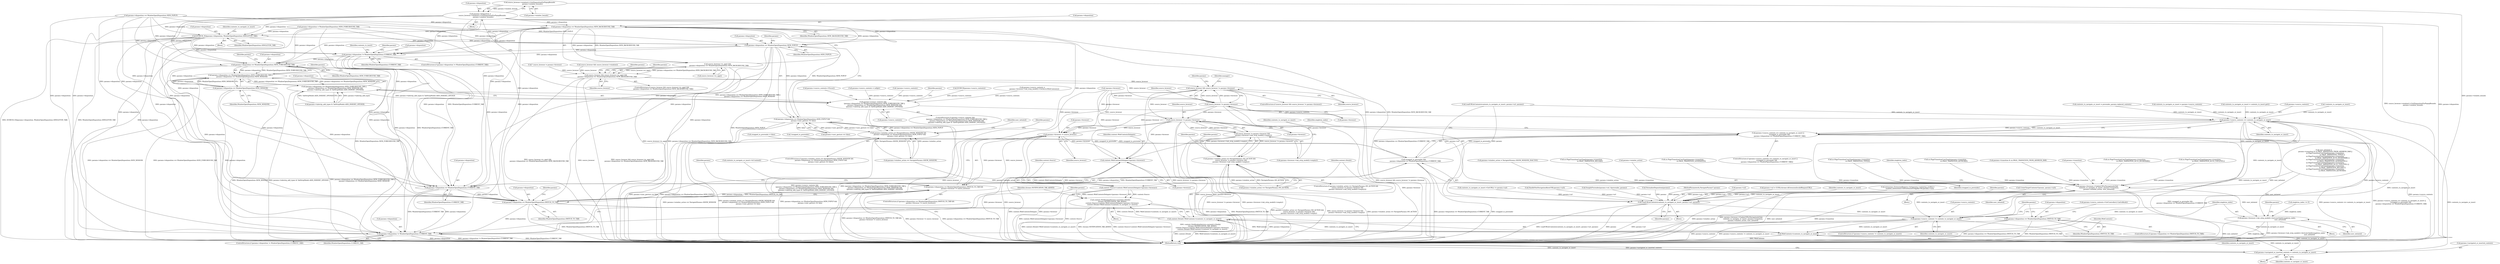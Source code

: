 digraph "1_Chrome_c552cd7b8a0862f6b3c8c6a07f98bda3721101eb_0@del" {
"1000157" [label="(Call,source_browser->window()->GetDispositionForPopupBounds(\n            params->window_bounds))"];
"1000153" [label="(Call,params->disposition =\n        source_browser->window()->GetDispositionForPopupBounds(\n            params->window_bounds))"];
"1000166" [label="(Call,params->disposition == WindowOpenDisposition::NEW_BACKGROUND_TAB)"];
"1000164" [label="(Call,source_browser->is_app() &&\n      params->disposition == WindowOpenDisposition::NEW_BACKGROUND_TAB)"];
"1000162" [label="(Call,source_browser && source_browser->is_app() &&\n      params->disposition == WindowOpenDisposition::NEW_BACKGROUND_TAB)"];
"1000238" [label="(Call,source_browser && source_browser != params->browser)"];
"1000319" [label="(Call,source_browser != params->browser)"];
"1000318" [label="(Call,source_browser != params->browser &&\n      params->browser->tab_strip_model()->empty())"];
"1000312" [label="(Call,params->window_action == NavigateParams::NO_ACTION &&\n      source_browser != params->browser &&\n      params->browser->tab_strip_model()->empty())"];
"1000569" [label="(Call,params->browser != source_browser)"];
"1000563" [label="(Call,params->disposition == WindowOpenDisposition::SWITCH_TO_TAB &&\n        params->browser != source_browser)"];
"1000650" [label="(Call,content::WebContentsDelegate>(params->browser))"];
"1000648" [label="(Call,content::Source<content::WebContentsDelegate>(params->browser))"];
"1000646" [label="(Call,content::NotificationService::current()->Notify(\n        chrome::NOTIFICATION_TAB_ADDED,\n        content::Source<content::WebContentsDelegate>(params->browser),\n        content::Details<WebContents>(contents_to_navigate_or_insert)))"];
"1000240" [label="(Call,source_browser != params->browser)"];
"1000201" [label="(Call,DCHECK_EQ(params->disposition, WindowOpenDisposition::SINGLETON_TAB))"];
"1000339" [label="(Call,params->disposition == WindowOpenDisposition::NEW_POPUP)"];
"1000338" [label="(Call,params->disposition == WindowOpenDisposition::NEW_POPUP &&\n      params->user_gesture == false)"];
"1000332" [label="(Call,params->window_action == NavigateParams::SHOW_WINDOW &&\n      params->disposition == WindowOpenDisposition::NEW_POPUP &&\n      params->user_gesture == false)"];
"1000411" [label="(Call,params->disposition != WindowOpenDisposition::CURRENT_TAB)"];
"1000484" [label="(Call,params->disposition == WindowOpenDisposition::NEW_FOREGROUND_TAB)"];
"1000483" [label="(Call,params->disposition == WindowOpenDisposition::NEW_FOREGROUND_TAB ||\n       params->disposition == WindowOpenDisposition::NEW_WINDOW)"];
"1000482" [label="(Call,(params->disposition == WindowOpenDisposition::NEW_FOREGROUND_TAB ||\n       params->disposition == WindowOpenDisposition::NEW_WINDOW) &&\n      (params->tabstrip_add_types & TabStripModel::ADD_INHERIT_OPENER))"];
"1000478" [label="(Call,params->source_contents &&\n      (params->disposition == WindowOpenDisposition::NEW_FOREGROUND_TAB ||\n       params->disposition == WindowOpenDisposition::NEW_WINDOW) &&\n      (params->tabstrip_add_types & TabStripModel::ADD_INHERIT_OPENER))"];
"1000502" [label="(Call,params->source_contents == contents_to_navigate_or_insert)"];
"1000501" [label="(Call,params->source_contents == contents_to_navigate_or_insert ||\n      (swapped_in_prerender &&\n       params->disposition == WindowOpenDisposition::CURRENT_TAB))"];
"1000515" [label="(Call,params->browser->UpdateUIForNavigationInTab(\n        contents_to_navigate_or_insert, params->transition,\n        params->window_action, user_initiated))"];
"1000599" [label="(Call,LoadURLInContents(contents_to_navigate_or_insert, params->url, params))"];
"1000606" [label="(Call,params->source_contents != contents_to_navigate_or_insert)"];
"1000657" [label="(Call,WebContents>(contents_to_navigate_or_insert))"];
"1000655" [label="(Call,content::Details<WebContents>(contents_to_navigate_or_insert))"];
"1000660" [label="(Call,params->navigated_or_inserted_contents = contents_to_navigate_or_insert)"];
"1000612" [label="(Call,params->browser->tab_strip_model()->ActivateTabAt(singleton_index,\n                                                        user_initiated))"];
"1000489" [label="(Call,params->disposition == WindowOpenDisposition::NEW_WINDOW)"];
"1000509" [label="(Call,params->disposition == WindowOpenDisposition::CURRENT_TAB)"];
"1000507" [label="(Call,swapped_in_prerender &&\n       params->disposition == WindowOpenDisposition::CURRENT_TAB)"];
"1000564" [label="(Call,params->disposition == WindowOpenDisposition::SWITCH_TO_TAB)"];
"1000616" [label="(Call,params->disposition == WindowOpenDisposition::SWITCH_TO_TAB)"];
"1000640" [label="(Call,params->disposition != WindowOpenDisposition::CURRENT_TAB)"];
"1000520" [label="(Call,params->window_action)"];
"1000377" [label="(Call,ui::PageTransitionCoreTypeIs(params->transition,\n                                   ui::PAGE_TRANSITION_GENERATED))"];
"1000410" [label="(ControlStructure,if (params->disposition != WindowOpenDisposition::CURRENT_TAB))"];
"1000163" [label="(Identifier,source_browser)"];
"1000365" [label="(Call,ui::PageTransitionCoreTypeIs(params->transition,\n                                   ui::PAGE_TRANSITION_TYPED))"];
"1000200" [label="(Block,)"];
"1000102" [label="(Block,)"];
"1000559" [label="(Identifier,singleton_index)"];
"1000394" [label="(Call,ui::PageTransitionCoreTypeIs(params->transition,\n                                   ui::PAGE_TRANSITION_KEYWORD))"];
"1000608" [label="(Identifier,params)"];
"1000570" [label="(Call,params->browser)"];
"1000238" [label="(Call,source_browser && source_browser != params->browser)"];
"1000576" [label="(Identifier,params)"];
"1000485" [label="(Call,params->disposition)"];
"1000500" [label="(ControlStructure,if (params->source_contents == contents_to_navigate_or_insert ||\n      (swapped_in_prerender &&\n       params->disposition == WindowOpenDisposition::CURRENT_TAB)))"];
"1000419" [label="(Call,CreateTargetContents(*params, params->url))"];
"1000313" [label="(Call,params->window_action == NavigateParams::NO_ACTION)"];
"1000659" [label="(Identifier,contents_to_navigate_or_insert)"];
"1000104" [label="(Call,* source_browser = params->browser)"];
"1000152" [label="(Block,)"];
"1000240" [label="(Call,source_browser != params->browser)"];
"1000652" [label="(Call,params->browser)"];
"1000320" [label="(Identifier,source_browser)"];
"1000359" [label="(Call,params->transition & ui::PAGE_TRANSITION_FROM_ADDRESS_BAR)"];
"1000514" [label="(Block,)"];
"1000593" [label="(Call,contents_to_navigate_or_insert->GetURL() != params->url)"];
"1000483" [label="(Call,params->disposition == WindowOpenDisposition::NEW_FOREGROUND_TAB ||\n       params->disposition == WindowOpenDisposition::NEW_WINDOW)"];
"1000205" [label="(Identifier,WindowOpenDisposition::SINGLETON_TAB)"];
"1000569" [label="(Call,params->browser != source_browser)"];
"1000611" [label="(Block,)"];
"1000482" [label="(Call,(params->disposition == WindowOpenDisposition::NEW_FOREGROUND_TAB ||\n       params->disposition == WindowOpenDisposition::NEW_WINDOW) &&\n      (params->tabstrip_add_types & TabStripModel::ADD_INHERIT_OPENER))"];
"1000615" [label="(ControlStructure,if (params->disposition == WindowOpenDisposition::SWITCH_TO_TAB))"];
"1000641" [label="(Call,params->disposition)"];
"1000202" [label="(Call,params->disposition)"];
"1000607" [label="(Call,params->source_contents)"];
"1000450" [label="(Call,contents_to_navigate_or_insert = prerender_params.replaced_contents)"];
"1000201" [label="(Call,DCHECK_EQ(params->disposition, WindowOpenDisposition::SINGLETON_TAB))"];
"1000149" [label="(Call,source_browser && source_browser->window())"];
"1000418" [label="(Identifier,contents_to_insert)"];
"1000469" [label="(Call,LoadURLInContents(contents_to_navigate_or_insert, params->url, params))"];
"1000664" [label="(Identifier,contents_to_navigate_or_insert)"];
"1000478" [label="(Call,params->source_contents &&\n      (params->disposition == WindowOpenDisposition::NEW_FOREGROUND_TAB ||\n       params->disposition == WindowOpenDisposition::NEW_WINDOW) &&\n      (params->tabstrip_add_types & TabStripModel::ADD_INHERIT_OPENER))"];
"1000502" [label="(Call,params->source_contents == contents_to_navigate_or_insert)"];
"1000340" [label="(Call,params->disposition)"];
"1000187" [label="(Call,params->source_contents =\n        params->browser->tab_strip_model()->GetActiveWebContents())"];
"1000649" [label="(Identifier,content::Source)"];
"1000356" [label="(Call,user_initiated =\n      params->transition & ui::PAGE_TRANSITION_FROM_ADDRESS_BAR ||\n      ui::PageTransitionCoreTypeIs(params->transition,\n                                   ui::PAGE_TRANSITION_TYPED) ||\n      ui::PageTransitionCoreTypeIs(params->transition,\n                                   ui::PAGE_TRANSITION_AUTO_BOOKMARK) ||\n      ui::PageTransitionCoreTypeIs(params->transition,\n                                   ui::PAGE_TRANSITION_GENERATED) ||\n      ui::PageTransitionCoreTypeIs(params->transition,\n                                   ui::PAGE_TRANSITION_AUTO_TOPLEVEL) ||\n      ui::PageTransitionCoreTypeIs(params->transition,\n                                   ui::PAGE_TRANSITION_RELOAD) ||\n      ui::PageTransitionCoreTypeIs(params->transition,\n                                   ui::PAGE_TRANSITION_KEYWORD))"];
"1000605" [label="(ControlStructure,if (params->source_contents != contents_to_navigate_or_insert))"];
"1000573" [label="(Identifier,source_browser)"];
"1000617" [label="(Call,params->disposition)"];
"1000564" [label="(Call,params->disposition == WindowOpenDisposition::SWITCH_TO_TAB)"];
"1000610" [label="(Identifier,contents_to_navigate_or_insert)"];
"1000614" [label="(Identifier,user_initiated)"];
"1000517" [label="(Call,params->transition)"];
"1000624" [label="(Call,params->source_contents->GetController().CanGoBack())"];
"1000464" [label="(Call,HandleNonNavigationAboutURL(params->url))"];
"1000499" [label="(Call,params->source_contents->Focus())"];
"1000331" [label="(ControlStructure,if (params->window_action == NavigateParams::SHOW_WINDOW &&\n      params->disposition == WindowOpenDisposition::NEW_POPUP &&\n      params->user_gesture == false))"];
"1000442" [label="(Call,SwapInPrerender(params->url, &prerender_params))"];
"1000490" [label="(Call,params->disposition)"];
"1000309" [label="(Call,NormalizeDisposition(params))"];
"1000318" [label="(Call,source_browser != params->browser &&\n      params->browser->tab_strip_model()->empty())"];
"1000580" [label="(Call,contents_to_navigate_or_insert->IsCrashed())"];
"1000286" [label="(Call,params->source_contents = nullptr)"];
"1000665" [label="(MethodReturn,void)"];
"1000339" [label="(Call,params->disposition == WindowOpenDisposition::NEW_POPUP)"];
"1000241" [label="(Identifier,source_browser)"];
"1000237" [label="(ControlStructure,if (source_browser && source_browser != params->browser))"];
"1000644" [label="(Identifier,WindowOpenDisposition::CURRENT_TAB)"];
"1000164" [label="(Call,source_browser->is_app() &&\n      params->disposition == WindowOpenDisposition::NEW_BACKGROUND_TAB)"];
"1000170" [label="(Identifier,WindowOpenDisposition::NEW_BACKGROUND_TAB)"];
"1000335" [label="(Identifier,params)"];
"1000179" [label="(Call,!params->source_contents)"];
"1000166" [label="(Call,params->disposition == WindowOpenDisposition::NEW_BACKGROUND_TAB)"];
"1000493" [label="(Identifier,WindowOpenDisposition::NEW_WINDOW)"];
"1000101" [label="(MethodParameterIn,NavigateParams* params)"];
"1000172" [label="(Call,params->disposition = WindowOpenDisposition::NEW_FOREGROUND_TAB)"];
"1000558" [label="(Call,singleton_index >= 0)"];
"1000161" [label="(ControlStructure,if (source_browser && source_browser->is_app() &&\n      params->disposition == WindowOpenDisposition::NEW_BACKGROUND_TAB))"];
"1000565" [label="(Call,params->disposition)"];
"1000434" [label="(Call,contents_to_navigate_or_insert = params->source_contents)"];
"1000154" [label="(Call,params->disposition)"];
"1000239" [label="(Identifier,source_browser)"];
"1000153" [label="(Call,params->disposition =\n        source_browser->window()->GetDispositionForPopupBounds(\n            params->window_bounds))"];
"1000506" [label="(Identifier,contents_to_navigate_or_insert)"];
"1000601" [label="(Call,params->url)"];
"1000645" [label="(Block,)"];
"1000660" [label="(Call,params->navigated_or_inserted_contents = contents_to_navigate_or_insert)"];
"1000647" [label="(Identifier,chrome::NOTIFICATION_TAB_ADDED)"];
"1000248" [label="(Identifier,manager)"];
"1000136" [label="(Call,params->url = GURL(chrome::kExtensionInvalidRequestURL))"];
"1000504" [label="(Identifier,params)"];
"1000371" [label="(Call,ui::PageTransitionCoreTypeIs(params->transition,\n                                   ui::PAGE_TRANSITION_AUTO_BOOKMARK))"];
"1000411" [label="(Call,params->disposition != WindowOpenDisposition::CURRENT_TAB)"];
"1000523" [label="(Identifier,user_initiated)"];
"1000604" [label="(Identifier,params)"];
"1000513" [label="(Identifier,WindowOpenDisposition::CURRENT_TAB)"];
"1000477" [label="(ControlStructure,if (params->source_contents &&\n      (params->disposition == WindowOpenDisposition::NEW_FOREGROUND_TAB ||\n       params->disposition == WindowOpenDisposition::NEW_WINDOW) &&\n      (params->tabstrip_add_types & TabStripModel::ADD_INHERIT_OPENER)))"];
"1000430" [label="(Call,DCHECK(params->source_contents))"];
"1000144" [label="(Call,params->disposition == WindowOpenDisposition::NEW_POPUP)"];
"1000324" [label="(Call,params->browser->tab_strip_model()->empty())"];
"1000656" [label="(Identifier,content::Details)"];
"1000383" [label="(Call,ui::PageTransitionCoreTypeIs(params->transition,\n                                   ui::PAGE_TRANSITION_AUTO_TOPLEVEL))"];
"1000165" [label="(Call,source_browser->is_app())"];
"1000563" [label="(Call,params->disposition == WindowOpenDisposition::SWITCH_TO_TAB &&\n        params->browser != source_browser)"];
"1000332" [label="(Call,params->window_action == NavigateParams::SHOW_WINDOW &&\n      params->disposition == WindowOpenDisposition::NEW_POPUP &&\n      params->user_gesture == false)"];
"1000620" [label="(Identifier,WindowOpenDisposition::SWITCH_TO_TAB)"];
"1000639" [label="(ControlStructure,if (params->disposition != WindowOpenDisposition::CURRENT_TAB))"];
"1000648" [label="(Call,content::Source<content::WebContentsDelegate>(params->browser))"];
"1000157" [label="(Call,source_browser->window()->GetDispositionForPopupBounds(\n            params->window_bounds))"];
"1000562" [label="(ControlStructure,if (params->disposition == WindowOpenDisposition::SWITCH_TO_TAB &&\n        params->browser != source_browser))"];
"1000642" [label="(Identifier,params)"];
"1000425" [label="(Call,contents_to_navigate_or_insert = contents_to_insert.get())"];
"1000496" [label="(Identifier,params)"];
"1000501" [label="(Call,params->source_contents == contents_to_navigate_or_insert ||\n      (swapped_in_prerender &&\n       params->disposition == WindowOpenDisposition::CURRENT_TAB))"];
"1000598" [label="(Block,)"];
"1000618" [label="(Identifier,params)"];
"1000346" [label="(Identifier,params)"];
"1000415" [label="(Identifier,WindowOpenDisposition::CURRENT_TAB)"];
"1000491" [label="(Identifier,params)"];
"1000650" [label="(Call,content::WebContentsDelegate>(params->browser))"];
"1000612" [label="(Call,params->browser->tab_strip_model()->ActivateTabAt(singleton_index,\n                                                        user_initiated))"];
"1000344" [label="(Call,params->user_gesture == false)"];
"1000510" [label="(Call,params->disposition)"];
"1000503" [label="(Call,params->source_contents)"];
"1000599" [label="(Call,LoadURLInContents(contents_to_navigate_or_insert, params->url, params))"];
"1000432" [label="(Identifier,params)"];
"1000489" [label="(Call,params->disposition == WindowOpenDisposition::NEW_WINDOW)"];
"1000606" [label="(Call,params->source_contents != contents_to_navigate_or_insert)"];
"1000509" [label="(Call,params->disposition == WindowOpenDisposition::CURRENT_TAB)"];
"1000661" [label="(Call,params->navigated_or_inserted_contents)"];
"1000400" [label="(Call,swapped_in_prerender = false)"];
"1000412" [label="(Call,params->disposition)"];
"1000515" [label="(Call,params->browser->UpdateUIForNavigationInTab(\n        contents_to_navigate_or_insert, params->transition,\n        params->window_action, user_initiated))"];
"1000571" [label="(Identifier,params)"];
"1000312" [label="(Call,params->window_action == NavigateParams::NO_ACTION &&\n      source_browser != params->browser &&\n      params->browser->tab_strip_model()->empty())"];
"1000350" [label="(Call,params->window_action = NavigateParams::SHOW_WINDOW_INACTIVE)"];
"1000616" [label="(Call,params->disposition == WindowOpenDisposition::SWITCH_TO_TAB)"];
"1000174" [label="(Identifier,params)"];
"1000321" [label="(Call,params->browser)"];
"1000657" [label="(Call,WebContents>(contents_to_navigate_or_insert))"];
"1000600" [label="(Identifier,contents_to_navigate_or_insert)"];
"1000640" [label="(Call,params->disposition != WindowOpenDisposition::CURRENT_TAB)"];
"1000222" [label="(Call,!params->browser)"];
"1000613" [label="(Identifier,singleton_index)"];
"1000516" [label="(Identifier,contents_to_navigate_or_insert)"];
"1000357" [label="(Identifier,user_initiated)"];
"1000507" [label="(Call,swapped_in_prerender &&\n       params->disposition == WindowOpenDisposition::CURRENT_TAB)"];
"1000338" [label="(Call,params->disposition == WindowOpenDisposition::NEW_POPUP &&\n      params->user_gesture == false)"];
"1000207" [label="(Identifier,contents_to_navigate_or_insert)"];
"1000527" [label="(Identifier,singleton_index)"];
"1000343" [label="(Identifier,WindowOpenDisposition::NEW_POPUP)"];
"1000459" [label="(Call,!swapped_in_prerender)"];
"1000181" [label="(Identifier,params)"];
"1000389" [label="(Call,ui::PageTransitionCoreTypeIs(params->transition,\n                                   ui::PAGE_TRANSITION_RELOAD))"];
"1000333" [label="(Call,params->window_action == NavigateParams::SHOW_WINDOW)"];
"1000328" [label="(Identifier,params)"];
"1000488" [label="(Identifier,WindowOpenDisposition::NEW_FOREGROUND_TAB)"];
"1000508" [label="(Identifier,swapped_in_prerender)"];
"1000319" [label="(Call,source_browser != params->browser)"];
"1000484" [label="(Call,params->disposition == WindowOpenDisposition::NEW_FOREGROUND_TAB)"];
"1000655" [label="(Call,content::Details<WebContents>(contents_to_navigate_or_insert))"];
"1000352" [label="(Identifier,params)"];
"1000479" [label="(Call,params->source_contents)"];
"1000646" [label="(Call,content::NotificationService::current()->Notify(\n        chrome::NOTIFICATION_TAB_ADDED,\n        content::Source<content::WebContentsDelegate>(params->browser),\n        content::Details<WebContents>(contents_to_navigate_or_insert)))"];
"1000278" [label="(Identifier,params)"];
"1000658" [label="(Identifier,WebContents)"];
"1000167" [label="(Call,params->disposition)"];
"1000128" [label="(Call,extensions::ExtensionRegistry::Get(params->initiating_profile)->\n        enabled_extensions().GetExtensionOrAppByURL(params->url))"];
"1000242" [label="(Call,params->browser)"];
"1000311" [label="(ControlStructure,if (params->window_action == NavigateParams::NO_ACTION &&\n      source_browser != params->browser &&\n      params->browser->tab_strip_model()->empty()))"];
"1000568" [label="(Identifier,WindowOpenDisposition::SWITCH_TO_TAB)"];
"1000158" [label="(Call,params->window_bounds)"];
"1000651" [label="(Identifier,content::WebContentsDelegate)"];
"1000494" [label="(Call,params->tabstrip_add_types & TabStripModel::ADD_INHERIT_OPENER)"];
"1000162" [label="(Call,source_browser && source_browser->is_app() &&\n      params->disposition == WindowOpenDisposition::NEW_BACKGROUND_TAB)"];
"1000404" [label="(Call,!contents_to_navigate_or_insert)"];
"1000662" [label="(Identifier,params)"];
"1000157" -> "1000153"  [label="AST: "];
"1000157" -> "1000158"  [label="CFG: "];
"1000158" -> "1000157"  [label="AST: "];
"1000153" -> "1000157"  [label="CFG: "];
"1000157" -> "1000665"  [label="DDG: params->window_bounds"];
"1000157" -> "1000153"  [label="DDG: params->window_bounds"];
"1000153" -> "1000152"  [label="AST: "];
"1000154" -> "1000153"  [label="AST: "];
"1000163" -> "1000153"  [label="CFG: "];
"1000153" -> "1000665"  [label="DDG: source_browser->window()->GetDispositionForPopupBounds(\n            params->window_bounds)"];
"1000153" -> "1000665"  [label="DDG: params->disposition"];
"1000153" -> "1000166"  [label="DDG: params->disposition"];
"1000153" -> "1000201"  [label="DDG: params->disposition"];
"1000153" -> "1000339"  [label="DDG: params->disposition"];
"1000153" -> "1000411"  [label="DDG: params->disposition"];
"1000153" -> "1000484"  [label="DDG: params->disposition"];
"1000153" -> "1000509"  [label="DDG: params->disposition"];
"1000153" -> "1000564"  [label="DDG: params->disposition"];
"1000153" -> "1000640"  [label="DDG: params->disposition"];
"1000166" -> "1000164"  [label="AST: "];
"1000166" -> "1000170"  [label="CFG: "];
"1000167" -> "1000166"  [label="AST: "];
"1000170" -> "1000166"  [label="AST: "];
"1000164" -> "1000166"  [label="CFG: "];
"1000166" -> "1000665"  [label="DDG: params->disposition"];
"1000166" -> "1000665"  [label="DDG: WindowOpenDisposition::NEW_BACKGROUND_TAB"];
"1000166" -> "1000164"  [label="DDG: params->disposition"];
"1000166" -> "1000164"  [label="DDG: WindowOpenDisposition::NEW_BACKGROUND_TAB"];
"1000144" -> "1000166"  [label="DDG: params->disposition"];
"1000166" -> "1000201"  [label="DDG: params->disposition"];
"1000166" -> "1000339"  [label="DDG: params->disposition"];
"1000166" -> "1000411"  [label="DDG: params->disposition"];
"1000166" -> "1000484"  [label="DDG: params->disposition"];
"1000166" -> "1000509"  [label="DDG: params->disposition"];
"1000166" -> "1000564"  [label="DDG: params->disposition"];
"1000166" -> "1000640"  [label="DDG: params->disposition"];
"1000164" -> "1000162"  [label="AST: "];
"1000164" -> "1000165"  [label="CFG: "];
"1000165" -> "1000164"  [label="AST: "];
"1000162" -> "1000164"  [label="CFG: "];
"1000164" -> "1000665"  [label="DDG: params->disposition == WindowOpenDisposition::NEW_BACKGROUND_TAB"];
"1000164" -> "1000665"  [label="DDG: source_browser->is_app()"];
"1000164" -> "1000162"  [label="DDG: source_browser->is_app()"];
"1000164" -> "1000162"  [label="DDG: params->disposition == WindowOpenDisposition::NEW_BACKGROUND_TAB"];
"1000162" -> "1000161"  [label="AST: "];
"1000162" -> "1000163"  [label="CFG: "];
"1000163" -> "1000162"  [label="AST: "];
"1000174" -> "1000162"  [label="CFG: "];
"1000181" -> "1000162"  [label="CFG: "];
"1000162" -> "1000665"  [label="DDG: source_browser->is_app() &&\n      params->disposition == WindowOpenDisposition::NEW_BACKGROUND_TAB"];
"1000162" -> "1000665"  [label="DDG: source_browser"];
"1000162" -> "1000665"  [label="DDG: source_browser && source_browser->is_app() &&\n      params->disposition == WindowOpenDisposition::NEW_BACKGROUND_TAB"];
"1000104" -> "1000162"  [label="DDG: source_browser"];
"1000149" -> "1000162"  [label="DDG: source_browser"];
"1000162" -> "1000238"  [label="DDG: source_browser"];
"1000162" -> "1000240"  [label="DDG: source_browser"];
"1000238" -> "1000237"  [label="AST: "];
"1000238" -> "1000239"  [label="CFG: "];
"1000238" -> "1000240"  [label="CFG: "];
"1000239" -> "1000238"  [label="AST: "];
"1000240" -> "1000238"  [label="AST: "];
"1000248" -> "1000238"  [label="CFG: "];
"1000278" -> "1000238"  [label="CFG: "];
"1000238" -> "1000665"  [label="DDG: source_browser"];
"1000238" -> "1000665"  [label="DDG: source_browser != params->browser"];
"1000238" -> "1000665"  [label="DDG: source_browser && source_browser != params->browser"];
"1000240" -> "1000238"  [label="DDG: source_browser"];
"1000240" -> "1000238"  [label="DDG: params->browser"];
"1000238" -> "1000319"  [label="DDG: source_browser"];
"1000238" -> "1000569"  [label="DDG: source_browser"];
"1000319" -> "1000318"  [label="AST: "];
"1000319" -> "1000321"  [label="CFG: "];
"1000320" -> "1000319"  [label="AST: "];
"1000321" -> "1000319"  [label="AST: "];
"1000324" -> "1000319"  [label="CFG: "];
"1000318" -> "1000319"  [label="CFG: "];
"1000319" -> "1000665"  [label="DDG: params->browser"];
"1000319" -> "1000665"  [label="DDG: source_browser"];
"1000319" -> "1000318"  [label="DDG: source_browser"];
"1000319" -> "1000318"  [label="DDG: params->browser"];
"1000222" -> "1000319"  [label="DDG: params->browser"];
"1000240" -> "1000319"  [label="DDG: params->browser"];
"1000319" -> "1000569"  [label="DDG: params->browser"];
"1000319" -> "1000569"  [label="DDG: source_browser"];
"1000319" -> "1000650"  [label="DDG: params->browser"];
"1000318" -> "1000312"  [label="AST: "];
"1000318" -> "1000324"  [label="CFG: "];
"1000324" -> "1000318"  [label="AST: "];
"1000312" -> "1000318"  [label="CFG: "];
"1000318" -> "1000665"  [label="DDG: source_browser != params->browser"];
"1000318" -> "1000665"  [label="DDG: params->browser->tab_strip_model()->empty()"];
"1000318" -> "1000312"  [label="DDG: source_browser != params->browser"];
"1000318" -> "1000312"  [label="DDG: params->browser->tab_strip_model()->empty()"];
"1000312" -> "1000311"  [label="AST: "];
"1000312" -> "1000313"  [label="CFG: "];
"1000313" -> "1000312"  [label="AST: "];
"1000328" -> "1000312"  [label="CFG: "];
"1000335" -> "1000312"  [label="CFG: "];
"1000312" -> "1000665"  [label="DDG: params->window_action == NavigateParams::NO_ACTION &&\n      source_browser != params->browser &&\n      params->browser->tab_strip_model()->empty()"];
"1000312" -> "1000665"  [label="DDG: source_browser != params->browser &&\n      params->browser->tab_strip_model()->empty()"];
"1000312" -> "1000665"  [label="DDG: params->window_action == NavigateParams::NO_ACTION"];
"1000313" -> "1000312"  [label="DDG: params->window_action"];
"1000313" -> "1000312"  [label="DDG: NavigateParams::NO_ACTION"];
"1000569" -> "1000563"  [label="AST: "];
"1000569" -> "1000573"  [label="CFG: "];
"1000570" -> "1000569"  [label="AST: "];
"1000573" -> "1000569"  [label="AST: "];
"1000563" -> "1000569"  [label="CFG: "];
"1000569" -> "1000665"  [label="DDG: params->browser"];
"1000569" -> "1000665"  [label="DDG: source_browser"];
"1000569" -> "1000563"  [label="DDG: params->browser"];
"1000569" -> "1000563"  [label="DDG: source_browser"];
"1000222" -> "1000569"  [label="DDG: params->browser"];
"1000240" -> "1000569"  [label="DDG: params->browser"];
"1000569" -> "1000650"  [label="DDG: params->browser"];
"1000563" -> "1000562"  [label="AST: "];
"1000563" -> "1000564"  [label="CFG: "];
"1000564" -> "1000563"  [label="AST: "];
"1000576" -> "1000563"  [label="CFG: "];
"1000580" -> "1000563"  [label="CFG: "];
"1000563" -> "1000665"  [label="DDG: params->disposition == WindowOpenDisposition::SWITCH_TO_TAB &&\n        params->browser != source_browser"];
"1000563" -> "1000665"  [label="DDG: params->browser != source_browser"];
"1000563" -> "1000665"  [label="DDG: params->disposition == WindowOpenDisposition::SWITCH_TO_TAB"];
"1000564" -> "1000563"  [label="DDG: params->disposition"];
"1000564" -> "1000563"  [label="DDG: WindowOpenDisposition::SWITCH_TO_TAB"];
"1000650" -> "1000648"  [label="AST: "];
"1000650" -> "1000652"  [label="CFG: "];
"1000651" -> "1000650"  [label="AST: "];
"1000652" -> "1000650"  [label="AST: "];
"1000648" -> "1000650"  [label="CFG: "];
"1000650" -> "1000665"  [label="DDG: content::WebContentsDelegate"];
"1000650" -> "1000665"  [label="DDG: params->browser"];
"1000650" -> "1000648"  [label="DDG: content::WebContentsDelegate"];
"1000650" -> "1000648"  [label="DDG: params->browser"];
"1000222" -> "1000650"  [label="DDG: params->browser"];
"1000240" -> "1000650"  [label="DDG: params->browser"];
"1000648" -> "1000646"  [label="AST: "];
"1000649" -> "1000648"  [label="AST: "];
"1000656" -> "1000648"  [label="CFG: "];
"1000648" -> "1000665"  [label="DDG: content::WebContentsDelegate>(params->browser)"];
"1000648" -> "1000665"  [label="DDG: content::Source"];
"1000648" -> "1000646"  [label="DDG: content::Source"];
"1000648" -> "1000646"  [label="DDG: content::WebContentsDelegate>(params->browser)"];
"1000646" -> "1000645"  [label="AST: "];
"1000646" -> "1000655"  [label="CFG: "];
"1000647" -> "1000646"  [label="AST: "];
"1000655" -> "1000646"  [label="AST: "];
"1000662" -> "1000646"  [label="CFG: "];
"1000646" -> "1000665"  [label="DDG: content::NotificationService::current()->Notify(\n        chrome::NOTIFICATION_TAB_ADDED,\n        content::Source<content::WebContentsDelegate>(params->browser),\n        content::Details<WebContents>(contents_to_navigate_or_insert))"];
"1000646" -> "1000665"  [label="DDG: content::Details<WebContents>(contents_to_navigate_or_insert)"];
"1000646" -> "1000665"  [label="DDG: chrome::NOTIFICATION_TAB_ADDED"];
"1000646" -> "1000665"  [label="DDG: content::Source<content::WebContentsDelegate>(params->browser)"];
"1000655" -> "1000646"  [label="DDG: content::Details"];
"1000655" -> "1000646"  [label="DDG: WebContents>(contents_to_navigate_or_insert)"];
"1000240" -> "1000242"  [label="CFG: "];
"1000241" -> "1000240"  [label="AST: "];
"1000242" -> "1000240"  [label="AST: "];
"1000240" -> "1000665"  [label="DDG: params->browser"];
"1000222" -> "1000240"  [label="DDG: params->browser"];
"1000201" -> "1000200"  [label="AST: "];
"1000201" -> "1000205"  [label="CFG: "];
"1000202" -> "1000201"  [label="AST: "];
"1000205" -> "1000201"  [label="AST: "];
"1000207" -> "1000201"  [label="CFG: "];
"1000201" -> "1000665"  [label="DDG: DCHECK_EQ(params->disposition, WindowOpenDisposition::SINGLETON_TAB)"];
"1000201" -> "1000665"  [label="DDG: WindowOpenDisposition::SINGLETON_TAB"];
"1000201" -> "1000665"  [label="DDG: params->disposition"];
"1000172" -> "1000201"  [label="DDG: params->disposition"];
"1000144" -> "1000201"  [label="DDG: params->disposition"];
"1000201" -> "1000339"  [label="DDG: params->disposition"];
"1000201" -> "1000411"  [label="DDG: params->disposition"];
"1000201" -> "1000484"  [label="DDG: params->disposition"];
"1000201" -> "1000509"  [label="DDG: params->disposition"];
"1000201" -> "1000564"  [label="DDG: params->disposition"];
"1000201" -> "1000640"  [label="DDG: params->disposition"];
"1000339" -> "1000338"  [label="AST: "];
"1000339" -> "1000343"  [label="CFG: "];
"1000340" -> "1000339"  [label="AST: "];
"1000343" -> "1000339"  [label="AST: "];
"1000346" -> "1000339"  [label="CFG: "];
"1000338" -> "1000339"  [label="CFG: "];
"1000339" -> "1000665"  [label="DDG: WindowOpenDisposition::NEW_POPUP"];
"1000339" -> "1000338"  [label="DDG: params->disposition"];
"1000339" -> "1000338"  [label="DDG: WindowOpenDisposition::NEW_POPUP"];
"1000172" -> "1000339"  [label="DDG: params->disposition"];
"1000144" -> "1000339"  [label="DDG: params->disposition"];
"1000144" -> "1000339"  [label="DDG: WindowOpenDisposition::NEW_POPUP"];
"1000339" -> "1000411"  [label="DDG: params->disposition"];
"1000339" -> "1000484"  [label="DDG: params->disposition"];
"1000339" -> "1000509"  [label="DDG: params->disposition"];
"1000339" -> "1000564"  [label="DDG: params->disposition"];
"1000339" -> "1000640"  [label="DDG: params->disposition"];
"1000338" -> "1000332"  [label="AST: "];
"1000338" -> "1000344"  [label="CFG: "];
"1000344" -> "1000338"  [label="AST: "];
"1000332" -> "1000338"  [label="CFG: "];
"1000338" -> "1000665"  [label="DDG: params->disposition == WindowOpenDisposition::NEW_POPUP"];
"1000338" -> "1000665"  [label="DDG: params->user_gesture == false"];
"1000338" -> "1000332"  [label="DDG: params->disposition == WindowOpenDisposition::NEW_POPUP"];
"1000338" -> "1000332"  [label="DDG: params->user_gesture == false"];
"1000344" -> "1000338"  [label="DDG: params->user_gesture"];
"1000344" -> "1000338"  [label="DDG: false"];
"1000332" -> "1000331"  [label="AST: "];
"1000332" -> "1000333"  [label="CFG: "];
"1000333" -> "1000332"  [label="AST: "];
"1000352" -> "1000332"  [label="CFG: "];
"1000357" -> "1000332"  [label="CFG: "];
"1000332" -> "1000665"  [label="DDG: params->window_action == NavigateParams::SHOW_WINDOW"];
"1000332" -> "1000665"  [label="DDG: params->window_action == NavigateParams::SHOW_WINDOW &&\n      params->disposition == WindowOpenDisposition::NEW_POPUP &&\n      params->user_gesture == false"];
"1000332" -> "1000665"  [label="DDG: params->disposition == WindowOpenDisposition::NEW_POPUP &&\n      params->user_gesture == false"];
"1000333" -> "1000332"  [label="DDG: params->window_action"];
"1000333" -> "1000332"  [label="DDG: NavigateParams::SHOW_WINDOW"];
"1000411" -> "1000410"  [label="AST: "];
"1000411" -> "1000415"  [label="CFG: "];
"1000412" -> "1000411"  [label="AST: "];
"1000415" -> "1000411"  [label="AST: "];
"1000418" -> "1000411"  [label="CFG: "];
"1000432" -> "1000411"  [label="CFG: "];
"1000144" -> "1000411"  [label="DDG: params->disposition"];
"1000172" -> "1000411"  [label="DDG: params->disposition"];
"1000411" -> "1000484"  [label="DDG: params->disposition"];
"1000411" -> "1000509"  [label="DDG: params->disposition"];
"1000411" -> "1000509"  [label="DDG: WindowOpenDisposition::CURRENT_TAB"];
"1000411" -> "1000564"  [label="DDG: params->disposition"];
"1000411" -> "1000640"  [label="DDG: params->disposition"];
"1000411" -> "1000640"  [label="DDG: WindowOpenDisposition::CURRENT_TAB"];
"1000484" -> "1000483"  [label="AST: "];
"1000484" -> "1000488"  [label="CFG: "];
"1000485" -> "1000484"  [label="AST: "];
"1000488" -> "1000484"  [label="AST: "];
"1000491" -> "1000484"  [label="CFG: "];
"1000483" -> "1000484"  [label="CFG: "];
"1000484" -> "1000665"  [label="DDG: WindowOpenDisposition::NEW_FOREGROUND_TAB"];
"1000484" -> "1000483"  [label="DDG: params->disposition"];
"1000484" -> "1000483"  [label="DDG: WindowOpenDisposition::NEW_FOREGROUND_TAB"];
"1000144" -> "1000484"  [label="DDG: params->disposition"];
"1000172" -> "1000484"  [label="DDG: params->disposition"];
"1000484" -> "1000489"  [label="DDG: params->disposition"];
"1000484" -> "1000509"  [label="DDG: params->disposition"];
"1000484" -> "1000564"  [label="DDG: params->disposition"];
"1000484" -> "1000640"  [label="DDG: params->disposition"];
"1000483" -> "1000482"  [label="AST: "];
"1000483" -> "1000489"  [label="CFG: "];
"1000489" -> "1000483"  [label="AST: "];
"1000496" -> "1000483"  [label="CFG: "];
"1000482" -> "1000483"  [label="CFG: "];
"1000483" -> "1000665"  [label="DDG: params->disposition == WindowOpenDisposition::NEW_WINDOW"];
"1000483" -> "1000665"  [label="DDG: params->disposition == WindowOpenDisposition::NEW_FOREGROUND_TAB"];
"1000483" -> "1000482"  [label="DDG: params->disposition == WindowOpenDisposition::NEW_FOREGROUND_TAB"];
"1000483" -> "1000482"  [label="DDG: params->disposition == WindowOpenDisposition::NEW_WINDOW"];
"1000489" -> "1000483"  [label="DDG: params->disposition"];
"1000489" -> "1000483"  [label="DDG: WindowOpenDisposition::NEW_WINDOW"];
"1000482" -> "1000478"  [label="AST: "];
"1000482" -> "1000494"  [label="CFG: "];
"1000494" -> "1000482"  [label="AST: "];
"1000478" -> "1000482"  [label="CFG: "];
"1000482" -> "1000665"  [label="DDG: params->tabstrip_add_types & TabStripModel::ADD_INHERIT_OPENER"];
"1000482" -> "1000665"  [label="DDG: params->disposition == WindowOpenDisposition::NEW_FOREGROUND_TAB ||\n       params->disposition == WindowOpenDisposition::NEW_WINDOW"];
"1000482" -> "1000478"  [label="DDG: params->disposition == WindowOpenDisposition::NEW_FOREGROUND_TAB ||\n       params->disposition == WindowOpenDisposition::NEW_WINDOW"];
"1000482" -> "1000478"  [label="DDG: params->tabstrip_add_types & TabStripModel::ADD_INHERIT_OPENER"];
"1000494" -> "1000482"  [label="DDG: params->tabstrip_add_types"];
"1000494" -> "1000482"  [label="DDG: TabStripModel::ADD_INHERIT_OPENER"];
"1000478" -> "1000477"  [label="AST: "];
"1000478" -> "1000479"  [label="CFG: "];
"1000479" -> "1000478"  [label="AST: "];
"1000499" -> "1000478"  [label="CFG: "];
"1000504" -> "1000478"  [label="CFG: "];
"1000478" -> "1000665"  [label="DDG: params->source_contents &&\n      (params->disposition == WindowOpenDisposition::NEW_FOREGROUND_TAB ||\n       params->disposition == WindowOpenDisposition::NEW_WINDOW) &&\n      (params->tabstrip_add_types & TabStripModel::ADD_INHERIT_OPENER)"];
"1000478" -> "1000665"  [label="DDG: (params->disposition == WindowOpenDisposition::NEW_FOREGROUND_TAB ||\n       params->disposition == WindowOpenDisposition::NEW_WINDOW) &&\n      (params->tabstrip_add_types & TabStripModel::ADD_INHERIT_OPENER)"];
"1000187" -> "1000478"  [label="DDG: params->source_contents"];
"1000286" -> "1000478"  [label="DDG: params->source_contents"];
"1000179" -> "1000478"  [label="DDG: params->source_contents"];
"1000430" -> "1000478"  [label="DDG: params->source_contents"];
"1000478" -> "1000502"  [label="DDG: params->source_contents"];
"1000502" -> "1000501"  [label="AST: "];
"1000502" -> "1000506"  [label="CFG: "];
"1000503" -> "1000502"  [label="AST: "];
"1000506" -> "1000502"  [label="AST: "];
"1000508" -> "1000502"  [label="CFG: "];
"1000501" -> "1000502"  [label="CFG: "];
"1000502" -> "1000665"  [label="DDG: params->source_contents"];
"1000502" -> "1000501"  [label="DDG: params->source_contents"];
"1000502" -> "1000501"  [label="DDG: contents_to_navigate_or_insert"];
"1000404" -> "1000502"  [label="DDG: contents_to_navigate_or_insert"];
"1000425" -> "1000502"  [label="DDG: contents_to_navigate_or_insert"];
"1000434" -> "1000502"  [label="DDG: contents_to_navigate_or_insert"];
"1000450" -> "1000502"  [label="DDG: contents_to_navigate_or_insert"];
"1000469" -> "1000502"  [label="DDG: contents_to_navigate_or_insert"];
"1000502" -> "1000515"  [label="DDG: contents_to_navigate_or_insert"];
"1000502" -> "1000599"  [label="DDG: contents_to_navigate_or_insert"];
"1000502" -> "1000606"  [label="DDG: params->source_contents"];
"1000502" -> "1000606"  [label="DDG: contents_to_navigate_or_insert"];
"1000502" -> "1000657"  [label="DDG: contents_to_navigate_or_insert"];
"1000502" -> "1000660"  [label="DDG: contents_to_navigate_or_insert"];
"1000501" -> "1000500"  [label="AST: "];
"1000501" -> "1000507"  [label="CFG: "];
"1000507" -> "1000501"  [label="AST: "];
"1000516" -> "1000501"  [label="CFG: "];
"1000527" -> "1000501"  [label="CFG: "];
"1000501" -> "1000665"  [label="DDG: swapped_in_prerender &&\n       params->disposition == WindowOpenDisposition::CURRENT_TAB"];
"1000501" -> "1000665"  [label="DDG: params->source_contents == contents_to_navigate_or_insert"];
"1000501" -> "1000665"  [label="DDG: params->source_contents == contents_to_navigate_or_insert ||\n      (swapped_in_prerender &&\n       params->disposition == WindowOpenDisposition::CURRENT_TAB)"];
"1000507" -> "1000501"  [label="DDG: swapped_in_prerender"];
"1000507" -> "1000501"  [label="DDG: params->disposition == WindowOpenDisposition::CURRENT_TAB"];
"1000515" -> "1000514"  [label="AST: "];
"1000515" -> "1000523"  [label="CFG: "];
"1000516" -> "1000515"  [label="AST: "];
"1000517" -> "1000515"  [label="AST: "];
"1000520" -> "1000515"  [label="AST: "];
"1000523" -> "1000515"  [label="AST: "];
"1000559" -> "1000515"  [label="CFG: "];
"1000515" -> "1000665"  [label="DDG: params->window_action"];
"1000515" -> "1000665"  [label="DDG: params->browser->UpdateUIForNavigationInTab(\n        contents_to_navigate_or_insert, params->transition,\n        params->window_action, user_initiated)"];
"1000515" -> "1000665"  [label="DDG: user_initiated"];
"1000515" -> "1000665"  [label="DDG: params->transition"];
"1000383" -> "1000515"  [label="DDG: params->transition"];
"1000365" -> "1000515"  [label="DDG: params->transition"];
"1000389" -> "1000515"  [label="DDG: params->transition"];
"1000371" -> "1000515"  [label="DDG: params->transition"];
"1000394" -> "1000515"  [label="DDG: params->transition"];
"1000359" -> "1000515"  [label="DDG: params->transition"];
"1000377" -> "1000515"  [label="DDG: params->transition"];
"1000333" -> "1000515"  [label="DDG: params->window_action"];
"1000350" -> "1000515"  [label="DDG: params->window_action"];
"1000356" -> "1000515"  [label="DDG: user_initiated"];
"1000515" -> "1000599"  [label="DDG: contents_to_navigate_or_insert"];
"1000515" -> "1000606"  [label="DDG: contents_to_navigate_or_insert"];
"1000515" -> "1000612"  [label="DDG: user_initiated"];
"1000515" -> "1000657"  [label="DDG: contents_to_navigate_or_insert"];
"1000515" -> "1000660"  [label="DDG: contents_to_navigate_or_insert"];
"1000599" -> "1000598"  [label="AST: "];
"1000599" -> "1000604"  [label="CFG: "];
"1000600" -> "1000599"  [label="AST: "];
"1000601" -> "1000599"  [label="AST: "];
"1000604" -> "1000599"  [label="AST: "];
"1000608" -> "1000599"  [label="CFG: "];
"1000599" -> "1000665"  [label="DDG: LoadURLInContents(contents_to_navigate_or_insert, params->url, params)"];
"1000599" -> "1000665"  [label="DDG: params"];
"1000599" -> "1000665"  [label="DDG: params->url"];
"1000128" -> "1000599"  [label="DDG: params->url"];
"1000419" -> "1000599"  [label="DDG: params->url"];
"1000469" -> "1000599"  [label="DDG: params->url"];
"1000469" -> "1000599"  [label="DDG: params"];
"1000136" -> "1000599"  [label="DDG: params->url"];
"1000442" -> "1000599"  [label="DDG: params->url"];
"1000593" -> "1000599"  [label="DDG: params->url"];
"1000464" -> "1000599"  [label="DDG: params->url"];
"1000309" -> "1000599"  [label="DDG: params"];
"1000101" -> "1000599"  [label="DDG: params"];
"1000599" -> "1000606"  [label="DDG: contents_to_navigate_or_insert"];
"1000606" -> "1000605"  [label="AST: "];
"1000606" -> "1000610"  [label="CFG: "];
"1000607" -> "1000606"  [label="AST: "];
"1000610" -> "1000606"  [label="AST: "];
"1000613" -> "1000606"  [label="CFG: "];
"1000642" -> "1000606"  [label="CFG: "];
"1000606" -> "1000665"  [label="DDG: params->source_contents"];
"1000606" -> "1000665"  [label="DDG: params->source_contents != contents_to_navigate_or_insert"];
"1000606" -> "1000657"  [label="DDG: contents_to_navigate_or_insert"];
"1000606" -> "1000660"  [label="DDG: contents_to_navigate_or_insert"];
"1000657" -> "1000655"  [label="AST: "];
"1000657" -> "1000659"  [label="CFG: "];
"1000658" -> "1000657"  [label="AST: "];
"1000659" -> "1000657"  [label="AST: "];
"1000655" -> "1000657"  [label="CFG: "];
"1000657" -> "1000665"  [label="DDG: WebContents"];
"1000657" -> "1000655"  [label="DDG: WebContents"];
"1000657" -> "1000655"  [label="DDG: contents_to_navigate_or_insert"];
"1000657" -> "1000660"  [label="DDG: contents_to_navigate_or_insert"];
"1000656" -> "1000655"  [label="AST: "];
"1000655" -> "1000665"  [label="DDG: content::Details"];
"1000655" -> "1000665"  [label="DDG: WebContents>(contents_to_navigate_or_insert)"];
"1000660" -> "1000102"  [label="AST: "];
"1000660" -> "1000664"  [label="CFG: "];
"1000661" -> "1000660"  [label="AST: "];
"1000664" -> "1000660"  [label="AST: "];
"1000665" -> "1000660"  [label="CFG: "];
"1000660" -> "1000665"  [label="DDG: contents_to_navigate_or_insert"];
"1000660" -> "1000665"  [label="DDG: params->navigated_or_inserted_contents"];
"1000612" -> "1000611"  [label="AST: "];
"1000612" -> "1000614"  [label="CFG: "];
"1000613" -> "1000612"  [label="AST: "];
"1000614" -> "1000612"  [label="AST: "];
"1000618" -> "1000612"  [label="CFG: "];
"1000612" -> "1000665"  [label="DDG: user_initiated"];
"1000612" -> "1000665"  [label="DDG: singleton_index"];
"1000612" -> "1000665"  [label="DDG: params->browser->tab_strip_model()->ActivateTabAt(singleton_index,\n                                                        user_initiated)"];
"1000558" -> "1000612"  [label="DDG: singleton_index"];
"1000356" -> "1000612"  [label="DDG: user_initiated"];
"1000489" -> "1000493"  [label="CFG: "];
"1000490" -> "1000489"  [label="AST: "];
"1000493" -> "1000489"  [label="AST: "];
"1000489" -> "1000665"  [label="DDG: WindowOpenDisposition::NEW_WINDOW"];
"1000489" -> "1000509"  [label="DDG: params->disposition"];
"1000489" -> "1000564"  [label="DDG: params->disposition"];
"1000489" -> "1000640"  [label="DDG: params->disposition"];
"1000509" -> "1000507"  [label="AST: "];
"1000509" -> "1000513"  [label="CFG: "];
"1000510" -> "1000509"  [label="AST: "];
"1000513" -> "1000509"  [label="AST: "];
"1000507" -> "1000509"  [label="CFG: "];
"1000509" -> "1000507"  [label="DDG: params->disposition"];
"1000509" -> "1000507"  [label="DDG: WindowOpenDisposition::CURRENT_TAB"];
"1000144" -> "1000509"  [label="DDG: params->disposition"];
"1000172" -> "1000509"  [label="DDG: params->disposition"];
"1000509" -> "1000564"  [label="DDG: params->disposition"];
"1000509" -> "1000640"  [label="DDG: params->disposition"];
"1000509" -> "1000640"  [label="DDG: WindowOpenDisposition::CURRENT_TAB"];
"1000507" -> "1000508"  [label="CFG: "];
"1000508" -> "1000507"  [label="AST: "];
"1000507" -> "1000665"  [label="DDG: params->disposition == WindowOpenDisposition::CURRENT_TAB"];
"1000507" -> "1000665"  [label="DDG: swapped_in_prerender"];
"1000459" -> "1000507"  [label="DDG: swapped_in_prerender"];
"1000400" -> "1000507"  [label="DDG: swapped_in_prerender"];
"1000564" -> "1000568"  [label="CFG: "];
"1000565" -> "1000564"  [label="AST: "];
"1000568" -> "1000564"  [label="AST: "];
"1000571" -> "1000564"  [label="CFG: "];
"1000564" -> "1000665"  [label="DDG: WindowOpenDisposition::SWITCH_TO_TAB"];
"1000144" -> "1000564"  [label="DDG: params->disposition"];
"1000172" -> "1000564"  [label="DDG: params->disposition"];
"1000564" -> "1000616"  [label="DDG: params->disposition"];
"1000564" -> "1000616"  [label="DDG: WindowOpenDisposition::SWITCH_TO_TAB"];
"1000564" -> "1000640"  [label="DDG: params->disposition"];
"1000616" -> "1000615"  [label="AST: "];
"1000616" -> "1000620"  [label="CFG: "];
"1000617" -> "1000616"  [label="AST: "];
"1000620" -> "1000616"  [label="AST: "];
"1000624" -> "1000616"  [label="CFG: "];
"1000642" -> "1000616"  [label="CFG: "];
"1000616" -> "1000665"  [label="DDG: params->disposition == WindowOpenDisposition::SWITCH_TO_TAB"];
"1000616" -> "1000665"  [label="DDG: WindowOpenDisposition::SWITCH_TO_TAB"];
"1000616" -> "1000640"  [label="DDG: params->disposition"];
"1000640" -> "1000639"  [label="AST: "];
"1000640" -> "1000644"  [label="CFG: "];
"1000641" -> "1000640"  [label="AST: "];
"1000644" -> "1000640"  [label="AST: "];
"1000647" -> "1000640"  [label="CFG: "];
"1000662" -> "1000640"  [label="CFG: "];
"1000640" -> "1000665"  [label="DDG: params->disposition"];
"1000640" -> "1000665"  [label="DDG: params->disposition != WindowOpenDisposition::CURRENT_TAB"];
"1000640" -> "1000665"  [label="DDG: WindowOpenDisposition::CURRENT_TAB"];
"1000144" -> "1000640"  [label="DDG: params->disposition"];
"1000172" -> "1000640"  [label="DDG: params->disposition"];
}
